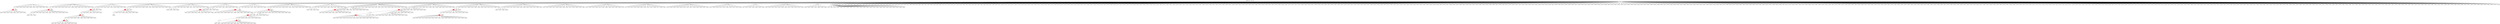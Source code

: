 digraph g {
	"64" -> "65";
	"65" [color=indianred1, style=filled, label="6"];
	"63" -> "64";
	"64" [label="24"];
	"61" -> "62";
	"62" [label="39"];
	"60" -> "61";
	"61" [color=indianred1, style=filled, label="28"];
	"59" -> "60";
	"60" [label="23"];
	"56" -> "57";
	"57" [color=indianred1, style=filled, label="25"];
	"55" -> "56";
	"56" [label="38"];
	"54" -> "55";
	"55" [color=indianred1, style=filled, label="31"];
	"53" -> "54";
	"54" [label="25"];
	"52" -> "53";
	"53" [color=indianred1, style=filled, label="21"];
	"51" -> "52";
	"52" [label="31"];
	"47" -> "48";
	"48" [label="3"];
	"46" -> "47";
	"47" [color=indianred1, style=filled, label="36"];
	"45" -> "46";
	"46" [label="35"];
	"43" -> "44";
	"44" [label="5"];
	"38" -> "39";
	"39" [color=indianred1, style=filled, label="29"];
	"37" -> "38";
	"38" [label="34"];
	"35" -> "36";
	"36" [color=indianred1, style=filled, label="11"];
	"34" -> "35";
	"35" [label="26"];
	"30" -> "31";
	"31" [label="47"];
	"30" -> "32";
	"32" [color=indianred1, style=filled, label="20"];
	"29" -> "30";
	"30" [label="43"];
	"28" -> "29";
	"29" [color=indianred1, style=filled, label="33"];
	"27" -> "28";
	"28" [label="20"];
	"27" -> "33";
	"33" [label="16"];
	"26" -> "27";
	"27" [color=indianred1, style=filled, label="41"];
	"25" -> "26";
	"26" [label="33"];
	"21" -> "22";
	"22" [label="44"];
	"18" -> "19";
	"19" [color=indianred1, style=filled, label="1"];
	"17" -> "18";
	"18" [label="10"];
	"17" -> "20";
	"20" [label="18"];
	"14" -> "15";
	"15" [color=indianred1, style=filled, label="8"];
	"14" -> "16";
	"16" [label="37"];
	"12" -> "13";
	"13" [label="42"];
	"12" -> "14";
	"14" [label="12"];
	"11" -> "12";
	"12" [color=indianred1, style=filled, label="27"];
	"9" -> "10";
	"10" [label="13"];
	"9" -> "11";
	"11" [label="8"];
	"6" -> "7";
	"7" [color=indianred1, style=filled, label="50"];
	"5" -> "6";
	"6" [label="46"];
	"4" -> "5";
	"5" [color=indianred1, style=filled, label="17"];
	"3" -> "4";
	"4" [label="50"];
	"1" -> "2";
	"2" [label="14"];
	"0" -> "1";
	"1" [label="40"];
	"0" -> "3";
	"3" [label="17"];
	"0" -> "8";
	"8" [label="32"];
	"0" -> "9";
	"9" [label="27"];
	"0" -> "17";
	"17" [label="1"];
	"0" -> "21";
	"21" [label="7"];
	"0" -> "23";
	"23" [label="49"];
	"0" -> "24";
	"24" [label="9"];
	"0" -> "25";
	"25" [label="41"];
	"0" -> "34";
	"34" [label="11"];
	"0" -> "37";
	"37" [label="29"];
	"0" -> "40";
	"40" [label="15"];
	"0" -> "41";
	"41" [label="45"];
	"0" -> "42";
	"42" [label="19"];
	"0" -> "43";
	"43" [label="22"];
	"0" -> "45";
	"45" [label="36"];
	"0" -> "49";
	"49" [label="4"];
	"0" -> "50";
	"50" [label="48"];
	"0" -> "51";
	"51" [label="21"];
	"0" -> "58";
	"58" [label="2"];
	"0" -> "59";
	"59" [label="28"];
	"0" -> "63";
	"63" [label="6"];
	"0" -> "66";
	"66" [label="30"];
	"0" [label="germline"];
	"24" -> "cell1";
	"cell1" [shape=box];
	"43" -> "cell2";
	"cell2" [shape=box];
	"46" -> "cell3";
	"cell3" [shape=box];
	"12" -> "cell4";
	"cell4" [shape=box];
	"34" -> "cell5";
	"cell5" [shape=box];
	"21" -> "cell6";
	"cell6" [shape=box];
	"0" -> "cell7";
	"cell7" [shape=box];
	"19" -> "cell8";
	"cell8" [shape=box];
	"17" -> "cell9";
	"cell9" [shape=box];
	"0" -> "cell10";
	"cell10" [shape=box];
	"0" -> "cell11";
	"cell11" [shape=box];
	"0" -> "cell12";
	"cell12" [shape=box];
	"0" -> "cell13";
	"cell13" [shape=box];
	"0" -> "cell14";
	"cell14" [shape=box];
	"0" -> "cell15";
	"cell15" [shape=box];
	"0" -> "cell16";
	"cell16" [shape=box];
	"0" -> "cell17";
	"cell17" [shape=box];
	"0" -> "cell18";
	"cell18" [shape=box];
	"58" -> "cell19";
	"cell19" [shape=box];
	"0" -> "cell20";
	"cell20" [shape=box];
	"5" -> "cell21";
	"cell21" [shape=box];
	"10" -> "cell22";
	"cell22" [shape=box];
	"0" -> "cell23";
	"cell23" [shape=box];
	"43" -> "cell24";
	"cell24" [shape=box];
	"0" -> "cell25";
	"cell25" [shape=box];
	"0" -> "cell26";
	"cell26" [shape=box];
	"0" -> "cell27";
	"cell27" [shape=box];
	"0" -> "cell28";
	"cell28" [shape=box];
	"58" -> "cell29";
	"cell29" [shape=box];
	"8" -> "cell30";
	"cell30" [shape=box];
	"0" -> "cell31";
	"cell31" [shape=box];
	"0" -> "cell32";
	"cell32" [shape=box];
	"0" -> "cell33";
	"cell33" [shape=box];
	"24" -> "cell34";
	"cell34" [shape=box];
	"7" -> "cell35";
	"cell35" [shape=box];
	"4" -> "cell36";
	"cell36" [shape=box];
	"0" -> "cell37";
	"cell37" [shape=box];
	"53" -> "cell38";
	"cell38" [shape=box];
	"43" -> "cell39";
	"cell39" [shape=box];
	"0" -> "cell40";
	"cell40" [shape=box];
	"45" -> "cell41";
	"cell41" [shape=box];
	"59" -> "cell42";
	"cell42" [shape=box];
	"0" -> "cell43";
	"cell43" [shape=box];
	"0" -> "cell44";
	"cell44" [shape=box];
	"0" -> "cell45";
	"cell45" [shape=box];
	"61" -> "cell46";
	"cell46" [shape=box];
	"0" -> "cell47";
	"cell47" [shape=box];
	"0" -> "cell48";
	"cell48" [shape=box];
	"32" -> "cell49";
	"cell49" [shape=box];
	"0" -> "cell50";
	"cell50" [shape=box];
	"0" -> "cell51";
	"cell51" [shape=box];
	"57" -> "cell52";
	"cell52" [shape=box];
	"0" -> "cell53";
	"cell53" [shape=box];
	"0" -> "cell54";
	"cell54" [shape=box];
	"7" -> "cell55";
	"cell55" [shape=box];
	"9" -> "cell56";
	"cell56" [shape=box];
	"0" -> "cell57";
	"cell57" [shape=box];
	"34" -> "cell58";
	"cell58" [shape=box];
	"36" -> "cell59";
	"cell59" [shape=box];
	"25" -> "cell60";
	"cell60" [shape=box];
	"17" -> "cell61";
	"cell61" [shape=box];
	"0" -> "cell62";
	"cell62" [shape=box];
	"0" -> "cell63";
	"cell63" [shape=box];
	"0" -> "cell64";
	"cell64" [shape=box];
	"18" -> "cell65";
	"cell65" [shape=box];
	"0" -> "cell66";
	"cell66" [shape=box];
	"24" -> "cell67";
	"cell67" [shape=box];
	"0" -> "cell68";
	"cell68" [shape=box];
	"49" -> "cell69";
	"cell69" [shape=box];
	"54" -> "cell70";
	"cell70" [shape=box];
	"9" -> "cell71";
	"cell71" [shape=box];
	"0" -> "cell72";
	"cell72" [shape=box];
	"0" -> "cell73";
	"cell73" [shape=box];
	"0" -> "cell74";
	"cell74" [shape=box];
	"42" -> "cell75";
	"cell75" [shape=box];
	"0" -> "cell76";
	"cell76" [shape=box];
	"0" -> "cell77";
	"cell77" [shape=box];
	"0" -> "cell78";
	"cell78" [shape=box];
	"0" -> "cell79";
	"cell79" [shape=box];
	"0" -> "cell80";
	"cell80" [shape=box];
	"0" -> "cell81";
	"cell81" [shape=box];
	"0" -> "cell82";
	"cell82" [shape=box];
	"3" -> "cell83";
	"cell83" [shape=box];
	"0" -> "cell84";
	"cell84" [shape=box];
	"0" -> "cell85";
	"cell85" [shape=box];
	"27" -> "cell86";
	"cell86" [shape=box];
	"45" -> "cell87";
	"cell87" [shape=box];
	"7" -> "cell88";
	"cell88" [shape=box];
	"25" -> "cell89";
	"cell89" [shape=box];
	"27" -> "cell90";
	"cell90" [shape=box];
	"32" -> "cell91";
	"cell91" [shape=box];
	"61" -> "cell92";
	"cell92" [shape=box];
	"0" -> "cell93";
	"cell93" [shape=box];
	"0" -> "cell94";
	"cell94" [shape=box];
	"0" -> "cell95";
	"cell95" [shape=box];
	"0" -> "cell96";
	"cell96" [shape=box];
	"0" -> "cell97";
	"cell97" [shape=box];
	"0" -> "cell98";
	"cell98" [shape=box];
	"0" -> "cell99";
	"cell99" [shape=box];
	"5" -> "cell100";
	"cell100" [shape=box];
	"0" -> "cell101";
	"cell101" [shape=box];
	"33" -> "cell102";
	"cell102" [shape=box];
	"0" -> "cell103";
	"cell103" [shape=box];
	"47" -> "cell104";
	"cell104" [shape=box];
	"16" -> "cell105";
	"cell105" [shape=box];
	"40" -> "cell106";
	"cell106" [shape=box];
	"0" -> "cell107";
	"cell107" [shape=box];
	"59" -> "cell108";
	"cell108" [shape=box];
	"49" -> "cell109";
	"cell109" [shape=box];
	"0" -> "cell110";
	"cell110" [shape=box];
	"0" -> "cell111";
	"cell111" [shape=box];
	"0" -> "cell112";
	"cell112" [shape=box];
	"51" -> "cell113";
	"cell113" [shape=box];
	"0" -> "cell114";
	"cell114" [shape=box];
	"14" -> "cell115";
	"cell115" [shape=box];
	"32" -> "cell116";
	"cell116" [shape=box];
	"57" -> "cell117";
	"cell117" [shape=box];
	"9" -> "cell118";
	"cell118" [shape=box];
	"0" -> "cell119";
	"cell119" [shape=box];
	"41" -> "cell120";
	"cell120" [shape=box];
	"0" -> "cell121";
	"cell121" [shape=box];
	"8" -> "cell122";
	"cell122" [shape=box];
	"0" -> "cell123";
	"cell123" [shape=box];
	"0" -> "cell124";
	"cell124" [shape=box];
	"0" -> "cell125";
	"cell125" [shape=box];
	"7" -> "cell126";
	"cell126" [shape=box];
	"0" -> "cell127";
	"cell127" [shape=box];
	"0" -> "cell128";
	"cell128" [shape=box];
	"1" -> "cell129";
	"cell129" [shape=box];
	"37" -> "cell130";
	"cell130" [shape=box];
	"17" -> "cell131";
	"cell131" [shape=box];
	"0" -> "cell132";
	"cell132" [shape=box];
	"51" -> "cell133";
	"cell133" [shape=box];
	"33" -> "cell134";
	"cell134" [shape=box];
	"0" -> "cell135";
	"cell135" [shape=box];
	"66" -> "cell136";
	"cell136" [shape=box];
	"0" -> "cell137";
	"cell137" [shape=box];
	"0" -> "cell138";
	"cell138" [shape=box];
	"0" -> "cell139";
	"cell139" [shape=box];
	"0" -> "cell140";
	"cell140" [shape=box];
	"27" -> "cell141";
	"cell141" [shape=box];
	"0" -> "cell142";
	"cell142" [shape=box];
	"0" -> "cell143";
	"cell143" [shape=box];
	"37" -> "cell144";
	"cell144" [shape=box];
	"0" -> "cell145";
	"cell145" [shape=box];
	"0" -> "cell146";
	"cell146" [shape=box];
	"21" -> "cell147";
	"cell147" [shape=box];
	"20" -> "cell148";
	"cell148" [shape=box];
	"59" -> "cell149";
	"cell149" [shape=box];
	"0" -> "cell150";
	"cell150" [shape=box];
	"0" -> "cell151";
	"cell151" [shape=box];
	"55" -> "cell152";
	"cell152" [shape=box];
	"1" -> "cell153";
	"cell153" [shape=box];
	"0" -> "cell154";
	"cell154" [shape=box];
	"0" -> "cell155";
	"cell155" [shape=box];
	"25" -> "cell156";
	"cell156" [shape=box];
	"0" -> "cell157";
	"cell157" [shape=box];
	"0" -> "cell158";
	"cell158" [shape=box];
	"51" -> "cell159";
	"cell159" [shape=box];
	"0" -> "cell160";
	"cell160" [shape=box];
	"0" -> "cell161";
	"cell161" [shape=box];
	"0" -> "cell162";
	"cell162" [shape=box];
	"13" -> "cell163";
	"cell163" [shape=box];
	"19" -> "cell164";
	"cell164" [shape=box];
	"0" -> "cell165";
	"cell165" [shape=box];
	"0" -> "cell166";
	"cell166" [shape=box];
	"61" -> "cell167";
	"cell167" [shape=box];
	"0" -> "cell168";
	"cell168" [shape=box];
	"8" -> "cell169";
	"cell169" [shape=box];
	"23" -> "cell170";
	"cell170" [shape=box];
	"26" -> "cell171";
	"cell171" [shape=box];
	"25" -> "cell172";
	"cell172" [shape=box];
	"47" -> "cell173";
	"cell173" [shape=box];
	"0" -> "cell174";
	"cell174" [shape=box];
	"0" -> "cell175";
	"cell175" [shape=box];
	"0" -> "cell176";
	"cell176" [shape=box];
	"46" -> "cell177";
	"cell177" [shape=box];
	"0" -> "cell178";
	"cell178" [shape=box];
	"0" -> "cell179";
	"cell179" [shape=box];
	"0" -> "cell180";
	"cell180" [shape=box];
	"12" -> "cell181";
	"cell181" [shape=box];
	"0" -> "cell182";
	"cell182" [shape=box];
	"0" -> "cell183";
	"cell183" [shape=box];
	"0" -> "cell184";
	"cell184" [shape=box];
	"0" -> "cell185";
	"cell185" [shape=box];
	"41" -> "cell186";
	"cell186" [shape=box];
	"1" -> "cell187";
	"cell187" [shape=box];
	"23" -> "cell188";
	"cell188" [shape=box];
	"7" -> "cell189";
	"cell189" [shape=box];
	"36" -> "cell190";
	"cell190" [shape=box];
	"34" -> "cell191";
	"cell191" [shape=box];
	"24" -> "cell192";
	"cell192" [shape=box];
	"0" -> "cell193";
	"cell193" [shape=box];
	"23" -> "cell194";
	"cell194" [shape=box];
	"0" -> "cell195";
	"cell195" [shape=box];
	"25" -> "cell196";
	"cell196" [shape=box];
	"42" -> "cell197";
	"cell197" [shape=box];
	"0" -> "cell198";
	"cell198" [shape=box];
	"65" -> "cell199";
	"cell199" [shape=box];
	"0" -> "cell200";
	"cell200" [shape=box];
	"0" -> "cell201";
	"cell201" [shape=box];
	"53" -> "cell202";
	"cell202" [shape=box];
	"49" -> "cell203";
	"cell203" [shape=box];
	"61" -> "cell204";
	"cell204" [shape=box];
	"0" -> "cell205";
	"cell205" [shape=box];
	"41" -> "cell206";
	"cell206" [shape=box];
	"0" -> "cell207";
	"cell207" [shape=box];
	"0" -> "cell208";
	"cell208" [shape=box];
	"0" -> "cell209";
	"cell209" [shape=box];
	"0" -> "cell210";
	"cell210" [shape=box];
	"58" -> "cell211";
	"cell211" [shape=box];
	"20" -> "cell212";
	"cell212" [shape=box];
	"0" -> "cell213";
	"cell213" [shape=box];
	"66" -> "cell214";
	"cell214" [shape=box];
	"25" -> "cell215";
	"cell215" [shape=box];
	"0" -> "cell216";
	"cell216" [shape=box];
	"41" -> "cell217";
	"cell217" [shape=box];
	"27" -> "cell218";
	"cell218" [shape=box];
	"0" -> "cell219";
	"cell219" [shape=box];
	"0" -> "cell220";
	"cell220" [shape=box];
	"51" -> "cell221";
	"cell221" [shape=box];
	"51" -> "cell222";
	"cell222" [shape=box];
	"65" -> "cell223";
	"cell223" [shape=box];
	"0" -> "cell224";
	"cell224" [shape=box];
	"61" -> "cell225";
	"cell225" [shape=box];
	"51" -> "cell226";
	"cell226" [shape=box];
	"0" -> "cell227";
	"cell227" [shape=box];
	"0" -> "cell228";
	"cell228" [shape=box];
	"0" -> "cell229";
	"cell229" [shape=box];
	"0" -> "cell230";
	"cell230" [shape=box];
	"0" -> "cell231";
	"cell231" [shape=box];
	"0" -> "cell232";
	"cell232" [shape=box];
	"0" -> "cell233";
	"cell233" [shape=box];
	"55" -> "cell234";
	"cell234" [shape=box];
	"0" -> "cell235";
	"cell235" [shape=box];
	"0" -> "cell236";
	"cell236" [shape=box];
	"0" -> "cell237";
	"cell237" [shape=box];
	"0" -> "cell238";
	"cell238" [shape=box];
	"0" -> "cell239";
	"cell239" [shape=box];
	"53" -> "cell240";
	"cell240" [shape=box];
	"0" -> "cell241";
	"cell241" [shape=box];
	"0" -> "cell242";
	"cell242" [shape=box];
	"52" -> "cell243";
	"cell243" [shape=box];
	"21" -> "cell244";
	"cell244" [shape=box];
	"0" -> "cell245";
	"cell245" [shape=box];
	"0" -> "cell246";
	"cell246" [shape=box];
	"61" -> "cell247";
	"cell247" [shape=box];
	"32" -> "cell248";
	"cell248" [shape=box];
	"0" -> "cell249";
	"cell249" [shape=box];
	"10" -> "cell250";
	"cell250" [shape=box];
	"43" -> "cell251";
	"cell251" [shape=box];
	"39" -> "cell252";
	"cell252" [shape=box];
	"61" -> "cell253";
	"cell253" [shape=box];
	"0" -> "cell254";
	"cell254" [shape=box];
	"0" -> "cell255";
	"cell255" [shape=box];
	"0" -> "cell256";
	"cell256" [shape=box];
	"39" -> "cell257";
	"cell257" [shape=box];
	"3" -> "cell258";
	"cell258" [shape=box];
	"0" -> "cell259";
	"cell259" [shape=box];
	"38" -> "cell260";
	"cell260" [shape=box];
	"0" -> "cell261";
	"cell261" [shape=box];
	"0" -> "cell262";
	"cell262" [shape=box];
	"0" -> "cell263";
	"cell263" [shape=box];
	"0" -> "cell264";
	"cell264" [shape=box];
	"0" -> "cell265";
	"cell265" [shape=box];
	"63" -> "cell266";
	"cell266" [shape=box];
	"14" -> "cell267";
	"cell267" [shape=box];
	"0" -> "cell268";
	"cell268" [shape=box];
	"44" -> "cell269";
	"cell269" [shape=box];
	"36" -> "cell270";
	"cell270" [shape=box];
	"8" -> "cell271";
	"cell271" [shape=box];
	"0" -> "cell272";
	"cell272" [shape=box];
	"0" -> "cell273";
	"cell273" [shape=box];
	"61" -> "cell274";
	"cell274" [shape=box];
	"0" -> "cell275";
	"cell275" [shape=box];
	"0" -> "cell276";
	"cell276" [shape=box];
	"3" -> "cell277";
	"cell277" [shape=box];
	"1" -> "cell278";
	"cell278" [shape=box];
	"29" -> "cell279";
	"cell279" [shape=box];
	"0" -> "cell280";
	"cell280" [shape=box];
	"7" -> "cell281";
	"cell281" [shape=box];
	"38" -> "cell282";
	"cell282" [shape=box];
	"8" -> "cell283";
	"cell283" [shape=box];
	"0" -> "cell284";
	"cell284" [shape=box];
	"43" -> "cell285";
	"cell285" [shape=box];
	"0" -> "cell286";
	"cell286" [shape=box];
	"0" -> "cell287";
	"cell287" [shape=box];
	"0" -> "cell288";
	"cell288" [shape=box];
	"0" -> "cell289";
	"cell289" [shape=box];
	"42" -> "cell290";
	"cell290" [shape=box];
	"37" -> "cell291";
	"cell291" [shape=box];
	"0" -> "cell292";
	"cell292" [shape=box];
	"0" -> "cell293";
	"cell293" [shape=box];
	"50" -> "cell294";
	"cell294" [shape=box];
	"47" -> "cell295";
	"cell295" [shape=box];
	"45" -> "cell296";
	"cell296" [shape=box];
	"41" -> "cell297";
	"cell297" [shape=box];
	"0" -> "cell298";
	"cell298" [shape=box];
	"32" -> "cell299";
	"cell299" [shape=box];
	"0" -> "cell300";
	"cell300" [shape=box];
	"49" -> "cell301";
	"cell301" [shape=box];
	"7" -> "cell302";
	"cell302" [shape=box];
	"38" -> "cell303";
	"cell303" [shape=box];
	"22" -> "cell304";
	"cell304" [shape=box];
	"0" -> "cell305";
	"cell305" [shape=box];
	"0" -> "cell306";
	"cell306" [shape=box];
	"0" -> "cell307";
	"cell307" [shape=box];
	"0" -> "cell308";
	"cell308" [shape=box];
	"19" -> "cell309";
	"cell309" [shape=box];
	"0" -> "cell310";
	"cell310" [shape=box];
	"0" -> "cell311";
	"cell311" [shape=box];
	"0" -> "cell312";
	"cell312" [shape=box];
	"0" -> "cell313";
	"cell313" [shape=box];
	"25" -> "cell314";
	"cell314" [shape=box];
	"0" -> "cell315";
	"cell315" [shape=box];
	"0" -> "cell316";
	"cell316" [shape=box];
	"0" -> "cell317";
	"cell317" [shape=box];
	"0" -> "cell318";
	"cell318" [shape=box];
	"0" -> "cell319";
	"cell319" [shape=box];
	"10" -> "cell320";
	"cell320" [shape=box];
	"22" -> "cell321";
	"cell321" [shape=box];
	"0" -> "cell322";
	"cell322" [shape=box];
	"0" -> "cell323";
	"cell323" [shape=box];
	"15" -> "cell324";
	"cell324" [shape=box];
	"0" -> "cell325";
	"cell325" [shape=box];
	"39" -> "cell326";
	"cell326" [shape=box];
	"0" -> "cell327";
	"cell327" [shape=box];
	"0" -> "cell328";
	"cell328" [shape=box];
	"55" -> "cell329";
	"cell329" [shape=box];
	"0" -> "cell330";
	"cell330" [shape=box];
	"0" -> "cell331";
	"cell331" [shape=box];
	"0" -> "cell332";
	"cell332" [shape=box];
	"56" -> "cell333";
	"cell333" [shape=box];
	"0" -> "cell334";
	"cell334" [shape=box];
	"0" -> "cell335";
	"cell335" [shape=box];
	"30" -> "cell336";
	"cell336" [shape=box];
	"18" -> "cell337";
	"cell337" [shape=box];
	"0" -> "cell338";
	"cell338" [shape=box];
	"0" -> "cell339";
	"cell339" [shape=box];
	"0" -> "cell340";
	"cell340" [shape=box];
	"37" -> "cell341";
	"cell341" [shape=box];
	"0" -> "cell342";
	"cell342" [shape=box];
	"0" -> "cell343";
	"cell343" [shape=box];
	"0" -> "cell344";
	"cell344" [shape=box];
	"0" -> "cell345";
	"cell345" [shape=box];
	"0" -> "cell346";
	"cell346" [shape=box];
	"15" -> "cell347";
	"cell347" [shape=box];
	"0" -> "cell348";
	"cell348" [shape=box];
	"24" -> "cell349";
	"cell349" [shape=box];
	"23" -> "cell350";
	"cell350" [shape=box];
	"66" -> "cell351";
	"cell351" [shape=box];
	"12" -> "cell352";
	"cell352" [shape=box];
	"42" -> "cell353";
	"cell353" [shape=box];
	"0" -> "cell354";
	"cell354" [shape=box];
	"0" -> "cell355";
	"cell355" [shape=box];
	"19" -> "cell356";
	"cell356" [shape=box];
	"0" -> "cell357";
	"cell357" [shape=box];
	"9" -> "cell358";
	"cell358" [shape=box];
	"0" -> "cell359";
	"cell359" [shape=box];
	"0" -> "cell360";
	"cell360" [shape=box];
	"0" -> "cell361";
	"cell361" [shape=box];
	"57" -> "cell362";
	"cell362" [shape=box];
	"37" -> "cell363";
	"cell363" [shape=box];
	"27" -> "cell364";
	"cell364" [shape=box];
	"0" -> "cell365";
	"cell365" [shape=box];
	"1" -> "cell366";
	"cell366" [shape=box];
	"0" -> "cell367";
	"cell367" [shape=box];
	"3" -> "cell368";
	"cell368" [shape=box];
	"0" -> "cell369";
	"cell369" [shape=box];
	"34" -> "cell370";
	"cell370" [shape=box];
	"0" -> "cell371";
	"cell371" [shape=box];
	"0" -> "cell372";
	"cell372" [shape=box];
	"23" -> "cell373";
	"cell373" [shape=box];
	"49" -> "cell374";
	"cell374" [shape=box];
	"17" -> "cell375";
	"cell375" [shape=box];
	"0" -> "cell376";
	"cell376" [shape=box];
	"32" -> "cell377";
	"cell377" [shape=box];
	"3" -> "cell378";
	"cell378" [shape=box];
	"45" -> "cell379";
	"cell379" [shape=box];
	"0" -> "cell380";
	"cell380" [shape=box];
	"0" -> "cell381";
	"cell381" [shape=box];
	"58" -> "cell382";
	"cell382" [shape=box];
	"62" -> "cell383";
	"cell383" [shape=box];
	"0" -> "cell384";
	"cell384" [shape=box];
	"0" -> "cell385";
	"cell385" [shape=box];
	"0" -> "cell386";
	"cell386" [shape=box];
	"49" -> "cell387";
	"cell387" [shape=box];
	"29" -> "cell388";
	"cell388" [shape=box];
	"45" -> "cell389";
	"cell389" [shape=box];
	"45" -> "cell390";
	"cell390" [shape=box];
	"0" -> "cell391";
	"cell391" [shape=box];
	"57" -> "cell392";
	"cell392" [shape=box];
	"24" -> "cell393";
	"cell393" [shape=box];
	"3" -> "cell394";
	"cell394" [shape=box];
	"29" -> "cell395";
	"cell395" [shape=box];
	"0" -> "cell396";
	"cell396" [shape=box];
	"65" -> "cell397";
	"cell397" [shape=box];
	"66" -> "cell398";
	"cell398" [shape=box];
	"17" -> "cell399";
	"cell399" [shape=box];
	"0" -> "cell400";
	"cell400" [shape=box];
	"0" -> "cell401";
	"cell401" [shape=box];
	"57" -> "cell402";
	"cell402" [shape=box];
	"49" -> "cell403";
	"cell403" [shape=box];
	"55" -> "cell404";
	"cell404" [shape=box];
	"0" -> "cell405";
	"cell405" [shape=box];
	"52" -> "cell406";
	"cell406" [shape=box];
	"5" -> "cell407";
	"cell407" [shape=box];
	"34" -> "cell408";
	"cell408" [shape=box];
	"0" -> "cell409";
	"cell409" [shape=box];
	"0" -> "cell410";
	"cell410" [shape=box];
	"43" -> "cell411";
	"cell411" [shape=box];
	"0" -> "cell412";
	"cell412" [shape=box];
	"25" -> "cell413";
	"cell413" [shape=box];
	"0" -> "cell414";
	"cell414" [shape=box];
	"0" -> "cell415";
	"cell415" [shape=box];
	"0" -> "cell416";
	"cell416" [shape=box];
	"49" -> "cell417";
	"cell417" [shape=box];
	"65" -> "cell418";
	"cell418" [shape=box];
	"0" -> "cell419";
	"cell419" [shape=box];
	"7" -> "cell420";
	"cell420" [shape=box];
	"7" -> "cell421";
	"cell421" [shape=box];
	"0" -> "cell422";
	"cell422" [shape=box];
	"0" -> "cell423";
	"cell423" [shape=box];
	"0" -> "cell424";
	"cell424" [shape=box];
	"0" -> "cell425";
	"cell425" [shape=box];
	"0" -> "cell426";
	"cell426" [shape=box];
	"0" -> "cell427";
	"cell427" [shape=box];
	"0" -> "cell428";
	"cell428" [shape=box];
	"59" -> "cell429";
	"cell429" [shape=box];
	"0" -> "cell430";
	"cell430" [shape=box];
	"0" -> "cell431";
	"cell431" [shape=box];
	"25" -> "cell432";
	"cell432" [shape=box];
	"3" -> "cell433";
	"cell433" [shape=box];
	"0" -> "cell434";
	"cell434" [shape=box];
	"0" -> "cell435";
	"cell435" [shape=box];
	"0" -> "cell436";
	"cell436" [shape=box];
	"0" -> "cell437";
	"cell437" [shape=box];
	"3" -> "cell438";
	"cell438" [shape=box];
	"0" -> "cell439";
	"cell439" [shape=box];
	"0" -> "cell440";
	"cell440" [shape=box];
	"0" -> "cell441";
	"cell441" [shape=box];
	"0" -> "cell442";
	"cell442" [shape=box];
	"0" -> "cell443";
	"cell443" [shape=box];
	"24" -> "cell444";
	"cell444" [shape=box];
	"0" -> "cell445";
	"cell445" [shape=box];
	"0" -> "cell446";
	"cell446" [shape=box];
	"0" -> "cell447";
	"cell447" [shape=box];
	"0" -> "cell448";
	"cell448" [shape=box];
	"0" -> "cell449";
	"cell449" [shape=box];
	"0" -> "cell450";
	"cell450" [shape=box];
	"0" -> "cell451";
	"cell451" [shape=box];
	"0" -> "cell452";
	"cell452" [shape=box];
	"0" -> "cell453";
	"cell453" [shape=box];
	"45" -> "cell454";
	"cell454" [shape=box];
	"58" -> "cell455";
	"cell455" [shape=box];
	"41" -> "cell456";
	"cell456" [shape=box];
	"0" -> "cell457";
	"cell457" [shape=box];
	"59" -> "cell458";
	"cell458" [shape=box];
	"40" -> "cell459";
	"cell459" [shape=box];
	"0" -> "cell460";
	"cell460" [shape=box];
	"21" -> "cell461";
	"cell461" [shape=box];
	"12" -> "cell462";
	"cell462" [shape=box];
	"0" -> "cell463";
	"cell463" [shape=box];
	"0" -> "cell464";
	"cell464" [shape=box];
	"1" -> "cell465";
	"cell465" [shape=box];
	"34" -> "cell466";
	"cell466" [shape=box];
	"0" -> "cell467";
	"cell467" [shape=box];
	"55" -> "cell468";
	"cell468" [shape=box];
	"25" -> "cell469";
	"cell469" [shape=box];
	"58" -> "cell470";
	"cell470" [shape=box];
	"59" -> "cell471";
	"cell471" [shape=box];
	"43" -> "cell472";
	"cell472" [shape=box];
	"27" -> "cell473";
	"cell473" [shape=box];
	"24" -> "cell474";
	"cell474" [shape=box];
	"0" -> "cell475";
	"cell475" [shape=box];
	"28" -> "cell476";
	"cell476" [shape=box];
	"24" -> "cell477";
	"cell477" [shape=box];
	"0" -> "cell478";
	"cell478" [shape=box];
	"0" -> "cell479";
	"cell479" [shape=box];
	"0" -> "cell480";
	"cell480" [shape=box];
	"13" -> "cell481";
	"cell481" [shape=box];
	"0" -> "cell482";
	"cell482" [shape=box];
	"0" -> "cell483";
	"cell483" [shape=box];
	"66" -> "cell484";
	"cell484" [shape=box];
	"0" -> "cell485";
	"cell485" [shape=box];
	"4" -> "cell486";
	"cell486" [shape=box];
	"0" -> "cell487";
	"cell487" [shape=box];
	"59" -> "cell488";
	"cell488" [shape=box];
	"8" -> "cell489";
	"cell489" [shape=box];
	"44" -> "cell490";
	"cell490" [shape=box];
	"0" -> "cell491";
	"cell491" [shape=box];
	"0" -> "cell492";
	"cell492" [shape=box];
	"66" -> "cell493";
	"cell493" [shape=box];
	"42" -> "cell494";
	"cell494" [shape=box];
	"0" -> "cell495";
	"cell495" [shape=box];
	"36" -> "cell496";
	"cell496" [shape=box];
	"6" -> "cell497";
	"cell497" [shape=box];
	"12" -> "cell498";
	"cell498" [shape=box];
	"63" -> "cell499";
	"cell499" [shape=box];
	"32" -> "cell500";
	"cell500" [shape=box];
	"19" -> "cell501";
	"cell501" [shape=box];
	"0" -> "cell502";
	"cell502" [shape=box];
	"19" -> "cell503";
	"cell503" [shape=box];
	"40" -> "cell504";
	"cell504" [shape=box];
	"66" -> "cell505";
	"cell505" [shape=box];
	"61" -> "cell506";
	"cell506" [shape=box];
	"0" -> "cell507";
	"cell507" [shape=box];
	"0" -> "cell508";
	"cell508" [shape=box];
	"59" -> "cell509";
	"cell509" [shape=box];
	"0" -> "cell510";
	"cell510" [shape=box];
	"0" -> "cell511";
	"cell511" [shape=box];
	"0" -> "cell512";
	"cell512" [shape=box];
	"43" -> "cell513";
	"cell513" [shape=box];
	"13" -> "cell514";
	"cell514" [shape=box];
	"0" -> "cell515";
	"cell515" [shape=box];
	"0" -> "cell516";
	"cell516" [shape=box];
	"0" -> "cell517";
	"cell517" [shape=box];
	"32" -> "cell518";
	"cell518" [shape=box];
	"0" -> "cell519";
	"cell519" [shape=box];
	"0" -> "cell520";
	"cell520" [shape=box];
	"0" -> "cell521";
	"cell521" [shape=box];
	"10" -> "cell522";
	"cell522" [shape=box];
	"15" -> "cell523";
	"cell523" [shape=box];
	"29" -> "cell524";
	"cell524" [shape=box];
	"0" -> "cell525";
	"cell525" [shape=box];
	"42" -> "cell526";
	"cell526" [shape=box];
	"31" -> "cell527";
	"cell527" [shape=box];
	"1" -> "cell528";
	"cell528" [shape=box];
	"63" -> "cell529";
	"cell529" [shape=box];
	"0" -> "cell530";
	"cell530" [shape=box];
	"25" -> "cell531";
	"cell531" [shape=box];
	"27" -> "cell532";
	"cell532" [shape=box];
	"44" -> "cell533";
	"cell533" [shape=box];
	"17" -> "cell534";
	"cell534" [shape=box];
	"42" -> "cell535";
	"cell535" [shape=box];
	"38" -> "cell536";
	"cell536" [shape=box];
	"0" -> "cell537";
	"cell537" [shape=box];
	"0" -> "cell538";
	"cell538" [shape=box];
	"0" -> "cell539";
	"cell539" [shape=box];
	"21" -> "cell540";
	"cell540" [shape=box];
	"0" -> "cell541";
	"cell541" [shape=box];
	"0" -> "cell542";
	"cell542" [shape=box];
	"0" -> "cell543";
	"cell543" [shape=box];
	"0" -> "cell544";
	"cell544" [shape=box];
	"0" -> "cell545";
	"cell545" [shape=box];
	"47" -> "cell546";
	"cell546" [shape=box];
	"9" -> "cell547";
	"cell547" [shape=box];
	"0" -> "cell548";
	"cell548" [shape=box];
	"0" -> "cell549";
	"cell549" [shape=box];
	"0" -> "cell550";
	"cell550" [shape=box];
	"0" -> "cell551";
	"cell551" [shape=box];
	"39" -> "cell552";
	"cell552" [shape=box];
	"58" -> "cell553";
	"cell553" [shape=box];
	"0" -> "cell554";
	"cell554" [shape=box];
	"0" -> "cell555";
	"cell555" [shape=box];
	"59" -> "cell556";
	"cell556" [shape=box];
	"0" -> "cell557";
	"cell557" [shape=box];
	"0" -> "cell558";
	"cell558" [shape=box];
	"9" -> "cell559";
	"cell559" [shape=box];
	"0" -> "cell560";
	"cell560" [shape=box];
	"1" -> "cell561";
	"cell561" [shape=box];
	"65" -> "cell562";
	"cell562" [shape=box];
	"7" -> "cell563";
	"cell563" [shape=box];
	"40" -> "cell564";
	"cell564" [shape=box];
	"36" -> "cell565";
	"cell565" [shape=box];
	"66" -> "cell566";
	"cell566" [shape=box];
	"23" -> "cell567";
	"cell567" [shape=box];
	"0" -> "cell568";
	"cell568" [shape=box];
	"19" -> "cell569";
	"cell569" [shape=box];
	"0" -> "cell570";
	"cell570" [shape=box];
	"0" -> "cell571";
	"cell571" [shape=box];
	"0" -> "cell572";
	"cell572" [shape=box];
	"0" -> "cell573";
	"cell573" [shape=box];
	"59" -> "cell574";
	"cell574" [shape=box];
	"0" -> "cell575";
	"cell575" [shape=box];
	"0" -> "cell576";
	"cell576" [shape=box];
	"0" -> "cell577";
	"cell577" [shape=box];
	"53" -> "cell578";
	"cell578" [shape=box];
	"0" -> "cell579";
	"cell579" [shape=box];
	"0" -> "cell580";
	"cell580" [shape=box];
	"0" -> "cell581";
	"cell581" [shape=box];
	"0" -> "cell582";
	"cell582" [shape=box];
	"45" -> "cell583";
	"cell583" [shape=box];
	"0" -> "cell584";
	"cell584" [shape=box];
	"0" -> "cell585";
	"cell585" [shape=box];
	"23" -> "cell586";
	"cell586" [shape=box];
	"0" -> "cell587";
	"cell587" [shape=box];
	"0" -> "cell588";
	"cell588" [shape=box];
	"27" -> "cell589";
	"cell589" [shape=box];
	"17" -> "cell590";
	"cell590" [shape=box];
	"17" -> "cell591";
	"cell591" [shape=box];
	"59" -> "cell592";
	"cell592" [shape=box];
	"0" -> "cell593";
	"cell593" [shape=box];
	"0" -> "cell594";
	"cell594" [shape=box];
	"0" -> "cell595";
	"cell595" [shape=box];
	"57" -> "cell596";
	"cell596" [shape=box];
	"0" -> "cell597";
	"cell597" [shape=box];
	"0" -> "cell598";
	"cell598" [shape=box];
	"0" -> "cell599";
	"cell599" [shape=box];
	"0" -> "cell600";
	"cell600" [shape=box];
	"0" -> "cell601";
	"cell601" [shape=box];
	"63" -> "cell602";
	"cell602" [shape=box];
	"2" -> "cell603";
	"cell603" [shape=box];
	"0" -> "cell604";
	"cell604" [shape=box];
	"51" -> "cell605";
	"cell605" [shape=box];
	"0" -> "cell606";
	"cell606" [shape=box];
	"0" -> "cell607";
	"cell607" [shape=box];
	"21" -> "cell608";
	"cell608" [shape=box];
	"0" -> "cell609";
	"cell609" [shape=box];
	"1" -> "cell610";
	"cell610" [shape=box];
	"31" -> "cell611";
	"cell611" [shape=box];
	"13" -> "cell612";
	"cell612" [shape=box];
	"0" -> "cell613";
	"cell613" [shape=box];
	"3" -> "cell614";
	"cell614" [shape=box];
	"0" -> "cell615";
	"cell615" [shape=box];
	"0" -> "cell616";
	"cell616" [shape=box];
	"17" -> "cell617";
	"cell617" [shape=box];
	"0" -> "cell618";
	"cell618" [shape=box];
	"0" -> "cell619";
	"cell619" [shape=box];
	"0" -> "cell620";
	"cell620" [shape=box];
	"0" -> "cell621";
	"cell621" [shape=box];
	"18" -> "cell622";
	"cell622" [shape=box];
	"55" -> "cell623";
	"cell623" [shape=box];
	"0" -> "cell624";
	"cell624" [shape=box];
	"32" -> "cell625";
	"cell625" [shape=box];
	"33" -> "cell626";
	"cell626" [shape=box];
	"39" -> "cell627";
	"cell627" [shape=box];
	"23" -> "cell628";
	"cell628" [shape=box];
	"37" -> "cell629";
	"cell629" [shape=box];
	"0" -> "cell630";
	"cell630" [shape=box];
	"23" -> "cell631";
	"cell631" [shape=box];
	"0" -> "cell632";
	"cell632" [shape=box];
	"23" -> "cell633";
	"cell633" [shape=box];
	"8" -> "cell634";
	"cell634" [shape=box];
	"0" -> "cell635";
	"cell635" [shape=box];
	"44" -> "cell636";
	"cell636" [shape=box];
	"9" -> "cell637";
	"cell637" [shape=box];
	"0" -> "cell638";
	"cell638" [shape=box];
	"0" -> "cell639";
	"cell639" [shape=box];
	"12" -> "cell640";
	"cell640" [shape=box];
	"66" -> "cell641";
	"cell641" [shape=box];
	"8" -> "cell642";
	"cell642" [shape=box];
	"0" -> "cell643";
	"cell643" [shape=box];
	"40" -> "cell644";
	"cell644" [shape=box];
	"61" -> "cell645";
	"cell645" [shape=box];
	"0" -> "cell646";
	"cell646" [shape=box];
	"5" -> "cell647";
	"cell647" [shape=box];
	"0" -> "cell648";
	"cell648" [shape=box];
	"0" -> "cell649";
	"cell649" [shape=box];
	"0" -> "cell650";
	"cell650" [shape=box];
	"29" -> "cell651";
	"cell651" [shape=box];
	"0" -> "cell652";
	"cell652" [shape=box];
	"45" -> "cell653";
	"cell653" [shape=box];
	"0" -> "cell654";
	"cell654" [shape=box];
	"66" -> "cell655";
	"cell655" [shape=box];
	"55" -> "cell656";
	"cell656" [shape=box];
	"21" -> "cell657";
	"cell657" [shape=box];
	"58" -> "cell658";
	"cell658" [shape=box];
	"0" -> "cell659";
	"cell659" [shape=box];
	"0" -> "cell660";
	"cell660" [shape=box];
	"0" -> "cell661";
	"cell661" [shape=box];
	"0" -> "cell662";
	"cell662" [shape=box];
	"0" -> "cell663";
	"cell663" [shape=box];
	"0" -> "cell664";
	"cell664" [shape=box];
	"0" -> "cell665";
	"cell665" [shape=box];
	"0" -> "cell666";
	"cell666" [shape=box];
	"0" -> "cell667";
	"cell667" [shape=box];
	"18" -> "cell668";
	"cell668" [shape=box];
	"0" -> "cell669";
	"cell669" [shape=box];
	"10" -> "cell670";
	"cell670" [shape=box];
	"17" -> "cell671";
	"cell671" [shape=box];
	"20" -> "cell672";
	"cell672" [shape=box];
	"0" -> "cell673";
	"cell673" [shape=box];
	"59" -> "cell674";
	"cell674" [shape=box];
	"0" -> "cell675";
	"cell675" [shape=box];
	"0" -> "cell676";
	"cell676" [shape=box];
	"0" -> "cell677";
	"cell677" [shape=box];
	"0" -> "cell678";
	"cell678" [shape=box];
	"0" -> "cell679";
	"cell679" [shape=box];
	"0" -> "cell680";
	"cell680" [shape=box];
	"0" -> "cell681";
	"cell681" [shape=box];
	"0" -> "cell682";
	"cell682" [shape=box];
	"9" -> "cell683";
	"cell683" [shape=box];
	"50" -> "cell684";
	"cell684" [shape=box];
	"0" -> "cell685";
	"cell685" [shape=box];
	"9" -> "cell686";
	"cell686" [shape=box];
	"13" -> "cell687";
	"cell687" [shape=box];
	"63" -> "cell688";
	"cell688" [shape=box];
	"24" -> "cell689";
	"cell689" [shape=box];
	"0" -> "cell690";
	"cell690" [shape=box];
	"0" -> "cell691";
	"cell691" [shape=box];
	"9" -> "cell692";
	"cell692" [shape=box];
	"0" -> "cell693";
	"cell693" [shape=box];
	"23" -> "cell694";
	"cell694" [shape=box];
	"25" -> "cell695";
	"cell695" [shape=box];
	"50" -> "cell696";
	"cell696" [shape=box];
	"7" -> "cell697";
	"cell697" [shape=box];
	"28" -> "cell698";
	"cell698" [shape=box];
	"0" -> "cell699";
	"cell699" [shape=box];
	"0" -> "cell700";
	"cell700" [shape=box];
	"5" -> "cell701";
	"cell701" [shape=box];
	"61" -> "cell702";
	"cell702" [shape=box];
	"0" -> "cell703";
	"cell703" [shape=box];
	"0" -> "cell704";
	"cell704" [shape=box];
	"7" -> "cell705";
	"cell705" [shape=box];
	"15" -> "cell706";
	"cell706" [shape=box];
	"0" -> "cell707";
	"cell707" [shape=box];
	"39" -> "cell708";
	"cell708" [shape=box];
	"41" -> "cell709";
	"cell709" [shape=box];
	"0" -> "cell710";
	"cell710" [shape=box];
	"0" -> "cell711";
	"cell711" [shape=box];
	"36" -> "cell712";
	"cell712" [shape=box];
	"33" -> "cell713";
	"cell713" [shape=box];
	"0" -> "cell714";
	"cell714" [shape=box];
	"43" -> "cell715";
	"cell715" [shape=box];
	"5" -> "cell716";
	"cell716" [shape=box];
	"0" -> "cell717";
	"cell717" [shape=box];
	"17" -> "cell718";
	"cell718" [shape=box];
	"0" -> "cell719";
	"cell719" [shape=box];
	"7" -> "cell720";
	"cell720" [shape=box];
	"62" -> "cell721";
	"cell721" [shape=box];
	"45" -> "cell722";
	"cell722" [shape=box];
	"62" -> "cell723";
	"cell723" [shape=box];
	"0" -> "cell724";
	"cell724" [shape=box];
	"10" -> "cell725";
	"cell725" [shape=box];
	"9" -> "cell726";
	"cell726" [shape=box];
	"43" -> "cell727";
	"cell727" [shape=box];
	"0" -> "cell728";
	"cell728" [shape=box];
	"51" -> "cell729";
	"cell729" [shape=box];
	"0" -> "cell730";
	"cell730" [shape=box];
	"7" -> "cell731";
	"cell731" [shape=box];
	"22" -> "cell732";
	"cell732" [shape=box];
	"0" -> "cell733";
	"cell733" [shape=box];
	"0" -> "cell734";
	"cell734" [shape=box];
	"0" -> "cell735";
	"cell735" [shape=box];
	"0" -> "cell736";
	"cell736" [shape=box];
	"0" -> "cell737";
	"cell737" [shape=box];
	"0" -> "cell738";
	"cell738" [shape=box];
	"0" -> "cell739";
	"cell739" [shape=box];
	"0" -> "cell740";
	"cell740" [shape=box];
	"58" -> "cell741";
	"cell741" [shape=box];
	"32" -> "cell742";
	"cell742" [shape=box];
	"0" -> "cell743";
	"cell743" [shape=box];
	"0" -> "cell744";
	"cell744" [shape=box];
	"15" -> "cell745";
	"cell745" [shape=box];
	"3" -> "cell746";
	"cell746" [shape=box];
	"0" -> "cell747";
	"cell747" [shape=box];
	"15" -> "cell748";
	"cell748" [shape=box];
	"0" -> "cell749";
	"cell749" [shape=box];
	"0" -> "cell750";
	"cell750" [shape=box];
	"34" -> "cell751";
	"cell751" [shape=box];
	"0" -> "cell752";
	"cell752" [shape=box];
	"40" -> "cell753";
	"cell753" [shape=box];
	"50" -> "cell754";
	"cell754" [shape=box];
	"0" -> "cell755";
	"cell755" [shape=box];
	"0" -> "cell756";
	"cell756" [shape=box];
	"8" -> "cell757";
	"cell757" [shape=box];
	"23" -> "cell758";
	"cell758" [shape=box];
	"0" -> "cell759";
	"cell759" [shape=box];
	"0" -> "cell760";
	"cell760" [shape=box];
	"0" -> "cell761";
	"cell761" [shape=box];
	"0" -> "cell762";
	"cell762" [shape=box];
	"12" -> "cell763";
	"cell763" [shape=box];
	"15" -> "cell764";
	"cell764" [shape=box];
	"0" -> "cell765";
	"cell765" [shape=box];
	"0" -> "cell766";
	"cell766" [shape=box];
	"1" -> "cell767";
	"cell767" [shape=box];
	"35" -> "cell768";
	"cell768" [shape=box];
	"0" -> "cell769";
	"cell769" [shape=box];
	"0" -> "cell770";
	"cell770" [shape=box];
	"24" -> "cell771";
	"cell771" [shape=box];
	"3" -> "cell772";
	"cell772" [shape=box];
	"41" -> "cell773";
	"cell773" [shape=box];
	"13" -> "cell774";
	"cell774" [shape=box];
	"0" -> "cell775";
	"cell775" [shape=box];
	"45" -> "cell776";
	"cell776" [shape=box];
	"0" -> "cell777";
	"cell777" [shape=box];
	"0" -> "cell778";
	"cell778" [shape=box];
	"0" -> "cell779";
	"cell779" [shape=box];
	"0" -> "cell780";
	"cell780" [shape=box];
	"57" -> "cell781";
	"cell781" [shape=box];
	"19" -> "cell782";
	"cell782" [shape=box];
	"0" -> "cell783";
	"cell783" [shape=box];
	"65" -> "cell784";
	"cell784" [shape=box];
	"65" -> "cell785";
	"cell785" [shape=box];
	"0" -> "cell786";
	"cell786" [shape=box];
	"13" -> "cell787";
	"cell787" [shape=box];
	"53" -> "cell788";
	"cell788" [shape=box];
	"2" -> "cell789";
	"cell789" [shape=box];
	"0" -> "cell790";
	"cell790" [shape=box];
	"0" -> "cell791";
	"cell791" [shape=box];
	"40" -> "cell792";
	"cell792" [shape=box];
	"0" -> "cell793";
	"cell793" [shape=box];
	"0" -> "cell794";
	"cell794" [shape=box];
	"41" -> "cell795";
	"cell795" [shape=box];
	"0" -> "cell796";
	"cell796" [shape=box];
	"0" -> "cell797";
	"cell797" [shape=box];
	"0" -> "cell798";
	"cell798" [shape=box];
	"57" -> "cell799";
	"cell799" [shape=box];
	"0" -> "cell800";
	"cell800" [shape=box];
	"58" -> "cell801";
	"cell801" [shape=box];
	"27" -> "cell802";
	"cell802" [shape=box];
	"0" -> "cell803";
	"cell803" [shape=box];
	"36" -> "cell804";
	"cell804" [shape=box];
	"0" -> "cell805";
	"cell805" [shape=box];
	"0" -> "cell806";
	"cell806" [shape=box];
	"0" -> "cell807";
	"cell807" [shape=box];
	"0" -> "cell808";
	"cell808" [shape=box];
	"50" -> "cell809";
	"cell809" [shape=box];
	"0" -> "cell810";
	"cell810" [shape=box];
	"0" -> "cell811";
	"cell811" [shape=box];
	"0" -> "cell812";
	"cell812" [shape=box];
	"0" -> "cell813";
	"cell813" [shape=box];
	"0" -> "cell814";
	"cell814" [shape=box];
	"13" -> "cell815";
	"cell815" [shape=box];
	"15" -> "cell816";
	"cell816" [shape=box];
	"0" -> "cell817";
	"cell817" [shape=box];
	"65" -> "cell818";
	"cell818" [shape=box];
	"36" -> "cell819";
	"cell819" [shape=box];
	"0" -> "cell820";
	"cell820" [shape=box];
	"0" -> "cell821";
	"cell821" [shape=box];
	"2" -> "cell822";
	"cell822" [shape=box];
	"0" -> "cell823";
	"cell823" [shape=box];
	"0" -> "cell824";
	"cell824" [shape=box];
	"39" -> "cell825";
	"cell825" [shape=box];
	"0" -> "cell826";
	"cell826" [shape=box];
	"40" -> "cell827";
	"cell827" [shape=box];
	"0" -> "cell828";
	"cell828" [shape=box];
	"0" -> "cell829";
	"cell829" [shape=box];
	"17" -> "cell830";
	"cell830" [shape=box];
	"63" -> "cell831";
	"cell831" [shape=box];
	"0" -> "cell832";
	"cell832" [shape=box];
	"25" -> "cell833";
	"cell833" [shape=box];
	"0" -> "cell834";
	"cell834" [shape=box];
	"19" -> "cell835";
	"cell835" [shape=box];
	"0" -> "cell836";
	"cell836" [shape=box];
	"0" -> "cell837";
	"cell837" [shape=box];
	"0" -> "cell838";
	"cell838" [shape=box];
	"0" -> "cell839";
	"cell839" [shape=box];
	"0" -> "cell840";
	"cell840" [shape=box];
	"0" -> "cell841";
	"cell841" [shape=box];
	"0" -> "cell842";
	"cell842" [shape=box];
	"40" -> "cell843";
	"cell843" [shape=box];
	"15" -> "cell844";
	"cell844" [shape=box];
	"0" -> "cell845";
	"cell845" [shape=box];
	"0" -> "cell846";
	"cell846" [shape=box];
	"5" -> "cell847";
	"cell847" [shape=box];
	"38" -> "cell848";
	"cell848" [shape=box];
	"0" -> "cell849";
	"cell849" [shape=box];
	"40" -> "cell850";
	"cell850" [shape=box];
	"36" -> "cell851";
	"cell851" [shape=box];
	"7" -> "cell852";
	"cell852" [shape=box];
	"24" -> "cell853";
	"cell853" [shape=box];
	"20" -> "cell854";
	"cell854" [shape=box];
	"0" -> "cell855";
	"cell855" [shape=box];
	"9" -> "cell856";
	"cell856" [shape=box];
	"0" -> "cell857";
	"cell857" [shape=box];
	"9" -> "cell858";
	"cell858" [shape=box];
	"0" -> "cell859";
	"cell859" [shape=box];
	"0" -> "cell860";
	"cell860" [shape=box];
	"0" -> "cell861";
	"cell861" [shape=box];
	"51" -> "cell862";
	"cell862" [shape=box];
	"0" -> "cell863";
	"cell863" [shape=box];
	"0" -> "cell864";
	"cell864" [shape=box];
	"29" -> "cell865";
	"cell865" [shape=box];
	"0" -> "cell866";
	"cell866" [shape=box];
	"0" -> "cell867";
	"cell867" [shape=box];
	"1" -> "cell868";
	"cell868" [shape=box];
	"0" -> "cell869";
	"cell869" [shape=box];
	"0" -> "cell870";
	"cell870" [shape=box];
	"24" -> "cell871";
	"cell871" [shape=box];
	"1" -> "cell872";
	"cell872" [shape=box];
	"8" -> "cell873";
	"cell873" [shape=box];
	"0" -> "cell874";
	"cell874" [shape=box];
	"47" -> "cell875";
	"cell875" [shape=box];
	"49" -> "cell876";
	"cell876" [shape=box];
	"0" -> "cell877";
	"cell877" [shape=box];
	"10" -> "cell878";
	"cell878" [shape=box];
	"60" -> "cell879";
	"cell879" [shape=box];
	"0" -> "cell880";
	"cell880" [shape=box];
	"0" -> "cell881";
	"cell881" [shape=box];
	"0" -> "cell882";
	"cell882" [shape=box];
	"0" -> "cell883";
	"cell883" [shape=box];
	"8" -> "cell884";
	"cell884" [shape=box];
	"7" -> "cell885";
	"cell885" [shape=box];
	"40" -> "cell886";
	"cell886" [shape=box];
	"66" -> "cell887";
	"cell887" [shape=box];
	"15" -> "cell888";
	"cell888" [shape=box];
	"0" -> "cell889";
	"cell889" [shape=box];
	"0" -> "cell890";
	"cell890" [shape=box];
	"40" -> "cell891";
	"cell891" [shape=box];
	"45" -> "cell892";
	"cell892" [shape=box];
	"0" -> "cell893";
	"cell893" [shape=box];
	"29" -> "cell894";
	"cell894" [shape=box];
	"3" -> "cell895";
	"cell895" [shape=box];
	"21" -> "cell896";
	"cell896" [shape=box];
	"47" -> "cell897";
	"cell897" [shape=box];
	"19" -> "cell898";
	"cell898" [shape=box];
	"0" -> "cell899";
	"cell899" [shape=box];
	"36" -> "cell900";
	"cell900" [shape=box];
	"0" -> "cell901";
	"cell901" [shape=box];
	"63" -> "cell902";
	"cell902" [shape=box];
	"2" -> "cell903";
	"cell903" [shape=box];
	"55" -> "cell904";
	"cell904" [shape=box];
	"63" -> "cell905";
	"cell905" [shape=box];
	"0" -> "cell906";
	"cell906" [shape=box];
	"0" -> "cell907";
	"cell907" [shape=box];
	"50" -> "cell908";
	"cell908" [shape=box];
	"0" -> "cell909";
	"cell909" [shape=box];
	"58" -> "cell910";
	"cell910" [shape=box];
	"22" -> "cell911";
	"cell911" [shape=box];
	"0" -> "cell912";
	"cell912" [shape=box];
	"0" -> "cell913";
	"cell913" [shape=box];
	"0" -> "cell914";
	"cell914" [shape=box];
	"49" -> "cell915";
	"cell915" [shape=box];
	"32" -> "cell916";
	"cell916" [shape=box];
	"13" -> "cell917";
	"cell917" [shape=box];
	"0" -> "cell918";
	"cell918" [shape=box];
	"0" -> "cell919";
	"cell919" [shape=box];
	"0" -> "cell920";
	"cell920" [shape=box];
	"17" -> "cell921";
	"cell921" [shape=box];
	"10" -> "cell922";
	"cell922" [shape=box];
	"17" -> "cell923";
	"cell923" [shape=box];
	"40" -> "cell924";
	"cell924" [shape=box];
	"8" -> "cell925";
	"cell925" [shape=box];
	"0" -> "cell926";
	"cell926" [shape=box];
	"0" -> "cell927";
	"cell927" [shape=box];
	"20" -> "cell928";
	"cell928" [shape=box];
	"50" -> "cell929";
	"cell929" [shape=box];
	"20" -> "cell930";
	"cell930" [shape=box];
	"0" -> "cell931";
	"cell931" [shape=box];
	"0" -> "cell932";
	"cell932" [shape=box];
	"0" -> "cell933";
	"cell933" [shape=box];
	"36" -> "cell934";
	"cell934" [shape=box];
	"58" -> "cell935";
	"cell935" [shape=box];
	"0" -> "cell936";
	"cell936" [shape=box];
	"64" -> "cell937";
	"cell937" [shape=box];
	"0" -> "cell938";
	"cell938" [shape=box];
	"0" -> "cell939";
	"cell939" [shape=box];
	"5" -> "cell940";
	"cell940" [shape=box];
	"0" -> "cell941";
	"cell941" [shape=box];
	"63" -> "cell942";
	"cell942" [shape=box];
	"0" -> "cell943";
	"cell943" [shape=box];
	"0" -> "cell944";
	"cell944" [shape=box];
	"0" -> "cell945";
	"cell945" [shape=box];
	"0" -> "cell946";
	"cell946" [shape=box];
	"17" -> "cell947";
	"cell947" [shape=box];
	"17" -> "cell948";
	"cell948" [shape=box];
	"0" -> "cell949";
	"cell949" [shape=box];
	"0" -> "cell950";
	"cell950" [shape=box];
	"0" -> "cell951";
	"cell951" [shape=box];
	"59" -> "cell952";
	"cell952" [shape=box];
	"34" -> "cell953";
	"cell953" [shape=box];
	"0" -> "cell954";
	"cell954" [shape=box];
	"58" -> "cell955";
	"cell955" [shape=box];
	"21" -> "cell956";
	"cell956" [shape=box];
	"0" -> "cell957";
	"cell957" [shape=box];
	"47" -> "cell958";
	"cell958" [shape=box];
	"0" -> "cell959";
	"cell959" [shape=box];
	"36" -> "cell960";
	"cell960" [shape=box];
	"13" -> "cell961";
	"cell961" [shape=box];
	"48" -> "cell962";
	"cell962" [shape=box];
	"0" -> "cell963";
	"cell963" [shape=box];
	"0" -> "cell964";
	"cell964" [shape=box];
	"0" -> "cell965";
	"cell965" [shape=box];
	"21" -> "cell966";
	"cell966" [shape=box];
	"55" -> "cell967";
	"cell967" [shape=box];
	"0" -> "cell968";
	"cell968" [shape=box];
	"0" -> "cell969";
	"cell969" [shape=box];
	"0" -> "cell970";
	"cell970" [shape=box];
	"0" -> "cell971";
	"cell971" [shape=box];
	"63" -> "cell972";
	"cell972" [shape=box];
	"53" -> "cell973";
	"cell973" [shape=box];
	"49" -> "cell974";
	"cell974" [shape=box];
	"0" -> "cell975";
	"cell975" [shape=box];
	"49" -> "cell976";
	"cell976" [shape=box];
	"39" -> "cell977";
	"cell977" [shape=box];
	"0" -> "cell978";
	"cell978" [shape=box];
	"37" -> "cell979";
	"cell979" [shape=box];
	"0" -> "cell980";
	"cell980" [shape=box];
	"52" -> "cell981";
	"cell981" [shape=box];
	"8" -> "cell982";
	"cell982" [shape=box];
	"41" -> "cell983";
	"cell983" [shape=box];
	"7" -> "cell984";
	"cell984" [shape=box];
	"43" -> "cell985";
	"cell985" [shape=box];
	"0" -> "cell986";
	"cell986" [shape=box];
	"27" -> "cell987";
	"cell987" [shape=box];
	"15" -> "cell988";
	"cell988" [shape=box];
	"0" -> "cell989";
	"cell989" [shape=box];
	"0" -> "cell990";
	"cell990" [shape=box];
	"37" -> "cell991";
	"cell991" [shape=box];
	"15" -> "cell992";
	"cell992" [shape=box];
	"17" -> "cell993";
	"cell993" [shape=box];
	"39" -> "cell994";
	"cell994" [shape=box];
	"45" -> "cell995";
	"cell995" [shape=box];
	"3" -> "cell996";
	"cell996" [shape=box];
	"15" -> "cell997";
	"cell997" [shape=box];
	"0" -> "cell998";
	"cell998" [shape=box];
	"0" -> "cell999";
	"cell999" [shape=box];
	"0" -> "cell1000";
	"cell1000" [shape=box];
	labelloc="t";
	label="Confidence score: -1952.370728";
}
